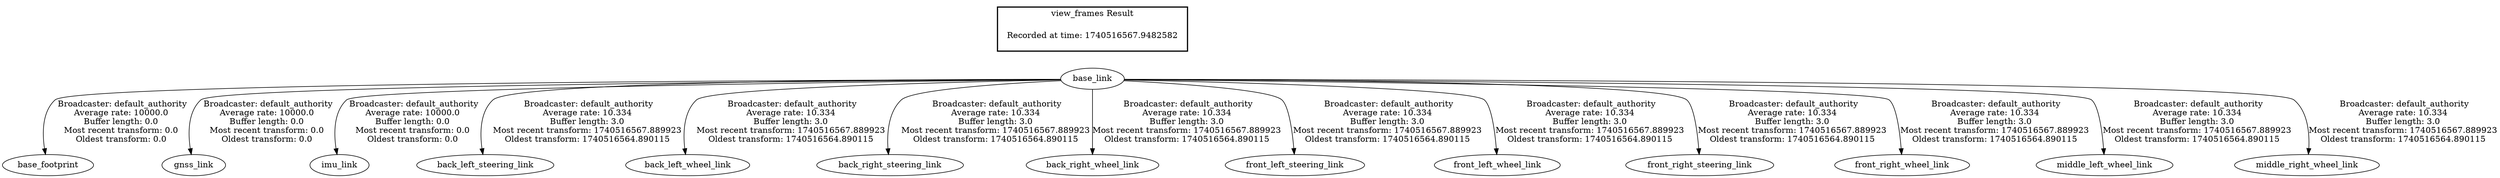 digraph G {
"base_link" -> "base_footprint"[label=" Broadcaster: default_authority\nAverage rate: 10000.0\nBuffer length: 0.0\nMost recent transform: 0.0\nOldest transform: 0.0\n"];
"base_link" -> "gnss_link"[label=" Broadcaster: default_authority\nAverage rate: 10000.0\nBuffer length: 0.0\nMost recent transform: 0.0\nOldest transform: 0.0\n"];
"base_link" -> "imu_link"[label=" Broadcaster: default_authority\nAverage rate: 10000.0\nBuffer length: 0.0\nMost recent transform: 0.0\nOldest transform: 0.0\n"];
"base_link" -> "back_left_steering_link"[label=" Broadcaster: default_authority\nAverage rate: 10.334\nBuffer length: 3.0\nMost recent transform: 1740516567.889923\nOldest transform: 1740516564.890115\n"];
"base_link" -> "back_left_wheel_link"[label=" Broadcaster: default_authority\nAverage rate: 10.334\nBuffer length: 3.0\nMost recent transform: 1740516567.889923\nOldest transform: 1740516564.890115\n"];
"base_link" -> "back_right_steering_link"[label=" Broadcaster: default_authority\nAverage rate: 10.334\nBuffer length: 3.0\nMost recent transform: 1740516567.889923\nOldest transform: 1740516564.890115\n"];
"base_link" -> "back_right_wheel_link"[label=" Broadcaster: default_authority\nAverage rate: 10.334\nBuffer length: 3.0\nMost recent transform: 1740516567.889923\nOldest transform: 1740516564.890115\n"];
"base_link" -> "front_left_steering_link"[label=" Broadcaster: default_authority\nAverage rate: 10.334\nBuffer length: 3.0\nMost recent transform: 1740516567.889923\nOldest transform: 1740516564.890115\n"];
"base_link" -> "front_left_wheel_link"[label=" Broadcaster: default_authority\nAverage rate: 10.334\nBuffer length: 3.0\nMost recent transform: 1740516567.889923\nOldest transform: 1740516564.890115\n"];
"base_link" -> "front_right_steering_link"[label=" Broadcaster: default_authority\nAverage rate: 10.334\nBuffer length: 3.0\nMost recent transform: 1740516567.889923\nOldest transform: 1740516564.890115\n"];
"base_link" -> "front_right_wheel_link"[label=" Broadcaster: default_authority\nAverage rate: 10.334\nBuffer length: 3.0\nMost recent transform: 1740516567.889923\nOldest transform: 1740516564.890115\n"];
"base_link" -> "middle_left_wheel_link"[label=" Broadcaster: default_authority\nAverage rate: 10.334\nBuffer length: 3.0\nMost recent transform: 1740516567.889923\nOldest transform: 1740516564.890115\n"];
"base_link" -> "middle_right_wheel_link"[label=" Broadcaster: default_authority\nAverage rate: 10.334\nBuffer length: 3.0\nMost recent transform: 1740516567.889923\nOldest transform: 1740516564.890115\n"];
edge [style=invis];
 subgraph cluster_legend { style=bold; color=black; label ="view_frames Result";
"Recorded at time: 1740516567.9482582"[ shape=plaintext ] ;
}->"base_link";
}